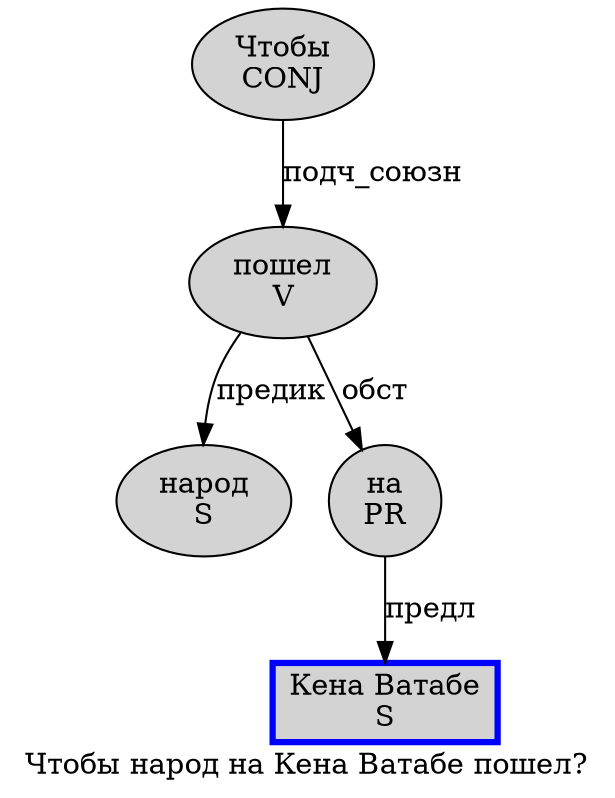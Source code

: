 digraph SENTENCE_4891 {
	graph [label="Чтобы народ на Кена Ватабе пошел?"]
	node [style=filled]
		0 [label="Чтобы
CONJ" color="" fillcolor=lightgray penwidth=1 shape=ellipse]
		1 [label="народ
S" color="" fillcolor=lightgray penwidth=1 shape=ellipse]
		2 [label="на
PR" color="" fillcolor=lightgray penwidth=1 shape=ellipse]
		3 [label="Кена Ватабе
S" color=blue fillcolor=lightgray penwidth=3 shape=box]
		4 [label="пошел
V" color="" fillcolor=lightgray penwidth=1 shape=ellipse]
			4 -> 1 [label="предик"]
			4 -> 2 [label="обст"]
			0 -> 4 [label="подч_союзн"]
			2 -> 3 [label="предл"]
}